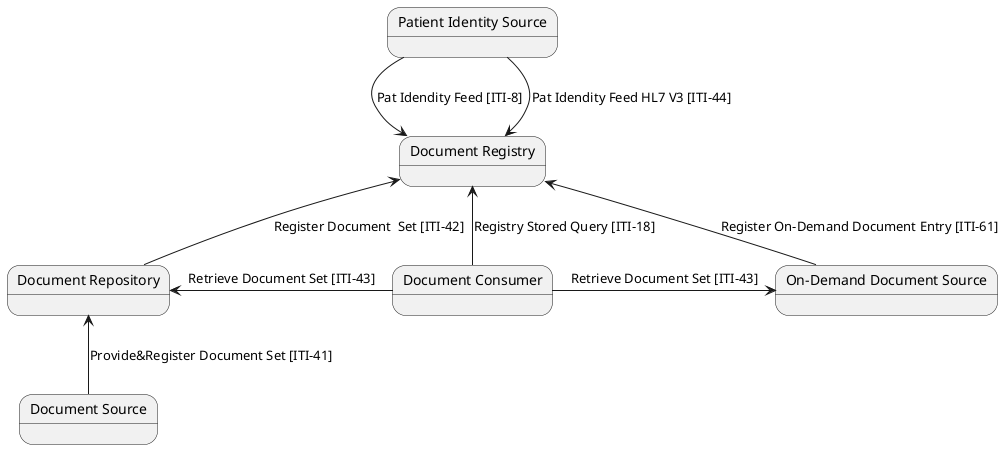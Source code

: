 @startuml

state "On-Demand Document Source" as oddocsrc
state "Patient Identity Source" as patsrc
state "Document Registry" as reg
state "Document Repository" as rep
state "Document Source" as docsrc
state "Document Consumer" as cons

patsrc -down-> reg: Pat Idendity Feed [ITI-8] 
patsrc -down-> reg: Pat Idendity Feed HL7 V3 [ITI-44]

cons -left-> reg : Registry Stored Query [ITI-18]
cons -left-> rep : Retrieve Document Set [ITI-43]

oddocsrc -left-> reg : Register On-Demand Document Entry [ITI-61]

cons -right-> oddocsrc : Retrieve Document Set [ITI-43]

rep -up-> reg : Register Document  Set [ITI-42]
docsrc -up-> rep : Provide&Register Document Set [ITI-41]

@enduml